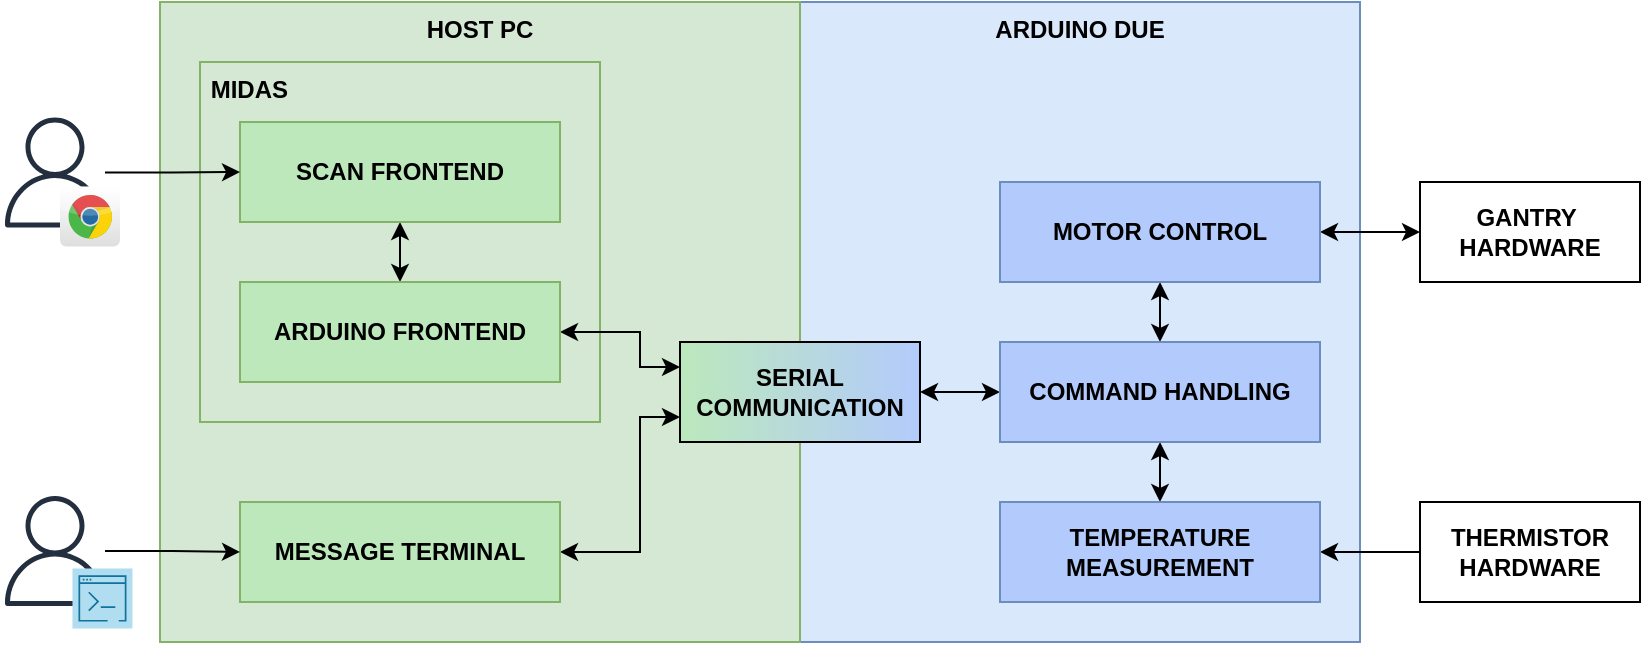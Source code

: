 <mxfile version="12.6.5" type="device"><diagram id="QyjRtvwPZDeKcr8V8Vto" name="Page-1"><mxGraphModel dx="1408" dy="808" grid="1" gridSize="10" guides="1" tooltips="1" connect="1" arrows="1" fold="1" page="1" pageScale="1" pageWidth="850" pageHeight="1100" math="0" shadow="0"><root><mxCell id="0"/><mxCell id="1" parent="0"/><mxCell id="XG1lgpPvp7XGfaOrbjUk-31" value="&lt;b&gt;ARDUINO DUE&lt;/b&gt;" style="rounded=0;whiteSpace=wrap;html=1;align=center;verticalAlign=top;fillColor=#dae8fc;strokeColor=#6c8ebf;" parent="1" vertex="1"><mxGeometry x="410" y="130" width="280" height="320" as="geometry"/></mxCell><mxCell id="XG1lgpPvp7XGfaOrbjUk-30" value="&lt;b&gt;HOST PC&lt;/b&gt;" style="rounded=0;whiteSpace=wrap;html=1;align=center;verticalAlign=top;fillColor=#d5e8d4;strokeColor=#82b366;" parent="1" vertex="1"><mxGeometry x="90" y="130" width="320" height="320" as="geometry"/></mxCell><mxCell id="XG1lgpPvp7XGfaOrbjUk-28" value="&lt;b&gt;&amp;nbsp;MIDAS&lt;/b&gt;" style="rounded=0;whiteSpace=wrap;html=1;align=left;verticalAlign=top;fillColor=#d5e8d4;strokeColor=#82b366;" parent="1" vertex="1"><mxGeometry x="110" y="160" width="200" height="180" as="geometry"/></mxCell><mxCell id="XG1lgpPvp7XGfaOrbjUk-22" style="edgeStyle=orthogonalEdgeStyle;rounded=0;orthogonalLoop=1;jettySize=auto;html=1;entryX=0.5;entryY=0;entryDx=0;entryDy=0;startArrow=classic;startFill=1;" parent="1" source="XG1lgpPvp7XGfaOrbjUk-1" target="XG1lgpPvp7XGfaOrbjUk-6" edge="1"><mxGeometry relative="1" as="geometry"/></mxCell><mxCell id="XG1lgpPvp7XGfaOrbjUk-1" value="&lt;b&gt;SCAN FRONTEND&lt;br&gt;&lt;/b&gt;" style="rounded=0;whiteSpace=wrap;html=1;verticalAlign=middle;align=center;fillColor=#BCE8BC;strokeColor=#82b366;" parent="1" vertex="1"><mxGeometry x="130" y="190" width="160" height="50" as="geometry"/></mxCell><mxCell id="XG1lgpPvp7XGfaOrbjUk-23" style="edgeStyle=orthogonalEdgeStyle;rounded=0;orthogonalLoop=1;jettySize=auto;html=1;entryX=0;entryY=0.25;entryDx=0;entryDy=0;startArrow=classic;startFill=1;" parent="1" source="XG1lgpPvp7XGfaOrbjUk-6" target="XG1lgpPvp7XGfaOrbjUk-7" edge="1"><mxGeometry relative="1" as="geometry"><Array as="points"><mxPoint x="330" y="295"/><mxPoint x="330" y="312"/></Array></mxGeometry></mxCell><mxCell id="XG1lgpPvp7XGfaOrbjUk-6" value="&lt;b&gt;ARDUINO FRONTEND&lt;br&gt;&lt;/b&gt;" style="rounded=0;whiteSpace=wrap;html=1;verticalAlign=middle;align=center;fillColor=#BCE8BC;strokeColor=#82b366;" parent="1" vertex="1"><mxGeometry x="130" y="270" width="160" height="50" as="geometry"/></mxCell><mxCell id="XG1lgpPvp7XGfaOrbjUk-25" style="edgeStyle=orthogonalEdgeStyle;rounded=0;orthogonalLoop=1;jettySize=auto;html=1;entryX=0;entryY=0.5;entryDx=0;entryDy=0;startArrow=classic;startFill=1;" parent="1" source="XG1lgpPvp7XGfaOrbjUk-7" target="XG1lgpPvp7XGfaOrbjUk-9" edge="1"><mxGeometry relative="1" as="geometry"/></mxCell><mxCell id="XG1lgpPvp7XGfaOrbjUk-7" value="SERIAL&lt;br&gt;COMMUNICATION" style="rounded=0;whiteSpace=wrap;html=1;verticalAlign=middle;align=center;fillColor=#BCE8BC;fontStyle=1;gradientColor=#B3CBFC;gradientDirection=east;" parent="1" vertex="1"><mxGeometry x="350" y="300" width="120" height="50" as="geometry"/></mxCell><mxCell id="XG1lgpPvp7XGfaOrbjUk-24" style="edgeStyle=orthogonalEdgeStyle;rounded=0;orthogonalLoop=1;jettySize=auto;html=1;entryX=0;entryY=0.75;entryDx=0;entryDy=0;startArrow=classic;startFill=1;" parent="1" source="XG1lgpPvp7XGfaOrbjUk-8" target="XG1lgpPvp7XGfaOrbjUk-7" edge="1"><mxGeometry relative="1" as="geometry"><Array as="points"><mxPoint x="330" y="405"/><mxPoint x="330" y="338"/></Array></mxGeometry></mxCell><mxCell id="XG1lgpPvp7XGfaOrbjUk-8" value="&lt;b&gt;MESSAGE TERMINAL&lt;br&gt;&lt;/b&gt;" style="rounded=0;whiteSpace=wrap;html=1;verticalAlign=middle;align=center;fillColor=#BCE8BC;strokeColor=#82b366;" parent="1" vertex="1"><mxGeometry x="130" y="380" width="160" height="50" as="geometry"/></mxCell><mxCell id="XG1lgpPvp7XGfaOrbjUk-26" style="edgeStyle=orthogonalEdgeStyle;rounded=0;orthogonalLoop=1;jettySize=auto;html=1;entryX=0.5;entryY=1;entryDx=0;entryDy=0;startArrow=classic;startFill=1;" parent="1" source="XG1lgpPvp7XGfaOrbjUk-9" target="XG1lgpPvp7XGfaOrbjUk-10" edge="1"><mxGeometry relative="1" as="geometry"/></mxCell><mxCell id="XG1lgpPvp7XGfaOrbjUk-27" style="edgeStyle=orthogonalEdgeStyle;rounded=0;orthogonalLoop=1;jettySize=auto;html=1;entryX=0.5;entryY=0;entryDx=0;entryDy=0;startArrow=classic;startFill=1;" parent="1" source="XG1lgpPvp7XGfaOrbjUk-9" target="XG1lgpPvp7XGfaOrbjUk-11" edge="1"><mxGeometry relative="1" as="geometry"/></mxCell><mxCell id="XG1lgpPvp7XGfaOrbjUk-9" value="&lt;b&gt;COMMAND HANDLING&lt;br&gt;&lt;/b&gt;" style="rounded=0;whiteSpace=wrap;html=1;verticalAlign=middle;align=center;fillColor=#B3CBFC;strokeColor=#6c8ebf;" parent="1" vertex="1"><mxGeometry x="510" y="300" width="160" height="50" as="geometry"/></mxCell><mxCell id="HqBNQKQfzxVH4GcZ-tzz-4" style="edgeStyle=orthogonalEdgeStyle;rounded=0;orthogonalLoop=1;jettySize=auto;html=1;exitX=1;exitY=0.5;exitDx=0;exitDy=0;entryX=0;entryY=0.5;entryDx=0;entryDy=0;startArrow=classic;startFill=1;" edge="1" parent="1" source="XG1lgpPvp7XGfaOrbjUk-10" target="HqBNQKQfzxVH4GcZ-tzz-2"><mxGeometry relative="1" as="geometry"/></mxCell><mxCell id="XG1lgpPvp7XGfaOrbjUk-10" value="&lt;b&gt;MOTOR CONTROL&lt;br&gt;&lt;/b&gt;" style="rounded=0;whiteSpace=wrap;html=1;verticalAlign=middle;align=center;fillColor=#B3CBFC;strokeColor=#6c8ebf;" parent="1" vertex="1"><mxGeometry x="510" y="220" width="160" height="50" as="geometry"/></mxCell><mxCell id="HqBNQKQfzxVH4GcZ-tzz-5" style="edgeStyle=orthogonalEdgeStyle;rounded=0;orthogonalLoop=1;jettySize=auto;html=1;entryX=0;entryY=0.5;entryDx=0;entryDy=0;startArrow=classic;startFill=1;endArrow=none;endFill=0;" edge="1" parent="1" source="XG1lgpPvp7XGfaOrbjUk-11" target="HqBNQKQfzxVH4GcZ-tzz-3"><mxGeometry relative="1" as="geometry"/></mxCell><mxCell id="XG1lgpPvp7XGfaOrbjUk-11" value="&lt;b&gt;TEMPERATURE MEASUREMENT&lt;br&gt;&lt;/b&gt;" style="rounded=0;whiteSpace=wrap;html=1;verticalAlign=middle;align=center;fillColor=#B3CBFC;strokeColor=#6c8ebf;" parent="1" vertex="1"><mxGeometry x="510" y="380" width="160" height="50" as="geometry"/></mxCell><mxCell id="XG1lgpPvp7XGfaOrbjUk-15" style="edgeStyle=orthogonalEdgeStyle;rounded=0;orthogonalLoop=1;jettySize=auto;html=1;entryX=0;entryY=0.5;entryDx=0;entryDy=0;" parent="1" source="XG1lgpPvp7XGfaOrbjUk-14" target="XG1lgpPvp7XGfaOrbjUk-1" edge="1"><mxGeometry relative="1" as="geometry"/></mxCell><mxCell id="XG1lgpPvp7XGfaOrbjUk-21" style="edgeStyle=orthogonalEdgeStyle;rounded=0;orthogonalLoop=1;jettySize=auto;html=1;entryX=0;entryY=0.5;entryDx=0;entryDy=0;" parent="1" source="XG1lgpPvp7XGfaOrbjUk-20" target="XG1lgpPvp7XGfaOrbjUk-8" edge="1"><mxGeometry relative="1" as="geometry"/></mxCell><mxCell id="XG1lgpPvp7XGfaOrbjUk-29" value="" style="group" parent="1" vertex="1" connectable="0"><mxGeometry x="10" y="377" width="64.5" height="64.5" as="geometry"/></mxCell><mxCell id="XG1lgpPvp7XGfaOrbjUk-20" value="" style="outlineConnect=0;fontColor=#232F3E;gradientColor=none;fillColor=#232F3E;strokeColor=none;dashed=0;verticalLabelPosition=bottom;verticalAlign=top;align=center;html=1;fontSize=12;fontStyle=0;aspect=fixed;pointerEvents=1;shape=mxgraph.aws4.user;" parent="XG1lgpPvp7XGfaOrbjUk-29" vertex="1"><mxGeometry width="55" height="55" as="geometry"/></mxCell><mxCell id="XG1lgpPvp7XGfaOrbjUk-19" value="" style="outlineConnect=0;gradientDirection=north;fillColor=#b1ddf0;strokeColor=#10739e;dashed=0;verticalLabelPosition=bottom;verticalAlign=top;align=center;html=1;fontSize=12;fontStyle=0;aspect=fixed;shape=mxgraph.aws4.resourceIcon;resIcon=mxgraph.aws4.command_line_interface;" parent="XG1lgpPvp7XGfaOrbjUk-29" vertex="1"><mxGeometry x="36.236" y="36.236" width="30" height="30" as="geometry"/></mxCell><mxCell id="HqBNQKQfzxVH4GcZ-tzz-1" value="" style="group" vertex="1" connectable="0" parent="1"><mxGeometry x="10" y="187.75" width="60" height="64.5" as="geometry"/></mxCell><mxCell id="XG1lgpPvp7XGfaOrbjUk-14" value="" style="outlineConnect=0;fontColor=#232F3E;gradientColor=none;fillColor=#232F3E;strokeColor=none;dashed=0;verticalLabelPosition=bottom;verticalAlign=top;align=center;html=1;fontSize=12;fontStyle=0;aspect=fixed;pointerEvents=1;shape=mxgraph.aws4.user;" parent="HqBNQKQfzxVH4GcZ-tzz-1" vertex="1"><mxGeometry width="55" height="55" as="geometry"/></mxCell><mxCell id="XG1lgpPvp7XGfaOrbjUk-32" value="" style="dashed=0;outlineConnect=0;html=1;align=center;labelPosition=center;verticalLabelPosition=bottom;verticalAlign=top;shape=mxgraph.webicons.chrome;gradientColor=#DFDEDE" parent="HqBNQKQfzxVH4GcZ-tzz-1" vertex="1"><mxGeometry x="30" y="34.5" width="30" height="30" as="geometry"/></mxCell><mxCell id="HqBNQKQfzxVH4GcZ-tzz-2" value="&lt;b&gt;GANTRY&amp;nbsp; HARDWARE&lt;br&gt;&lt;/b&gt;" style="rounded=0;whiteSpace=wrap;html=1;verticalAlign=middle;align=center;" vertex="1" parent="1"><mxGeometry x="720" y="220" width="110" height="50" as="geometry"/></mxCell><mxCell id="HqBNQKQfzxVH4GcZ-tzz-3" value="&lt;b&gt;THERMISTOR HARDWARE&lt;br&gt;&lt;/b&gt;" style="rounded=0;whiteSpace=wrap;html=1;verticalAlign=middle;align=center;" vertex="1" parent="1"><mxGeometry x="720" y="380" width="110" height="50" as="geometry"/></mxCell></root></mxGraphModel></diagram></mxfile>